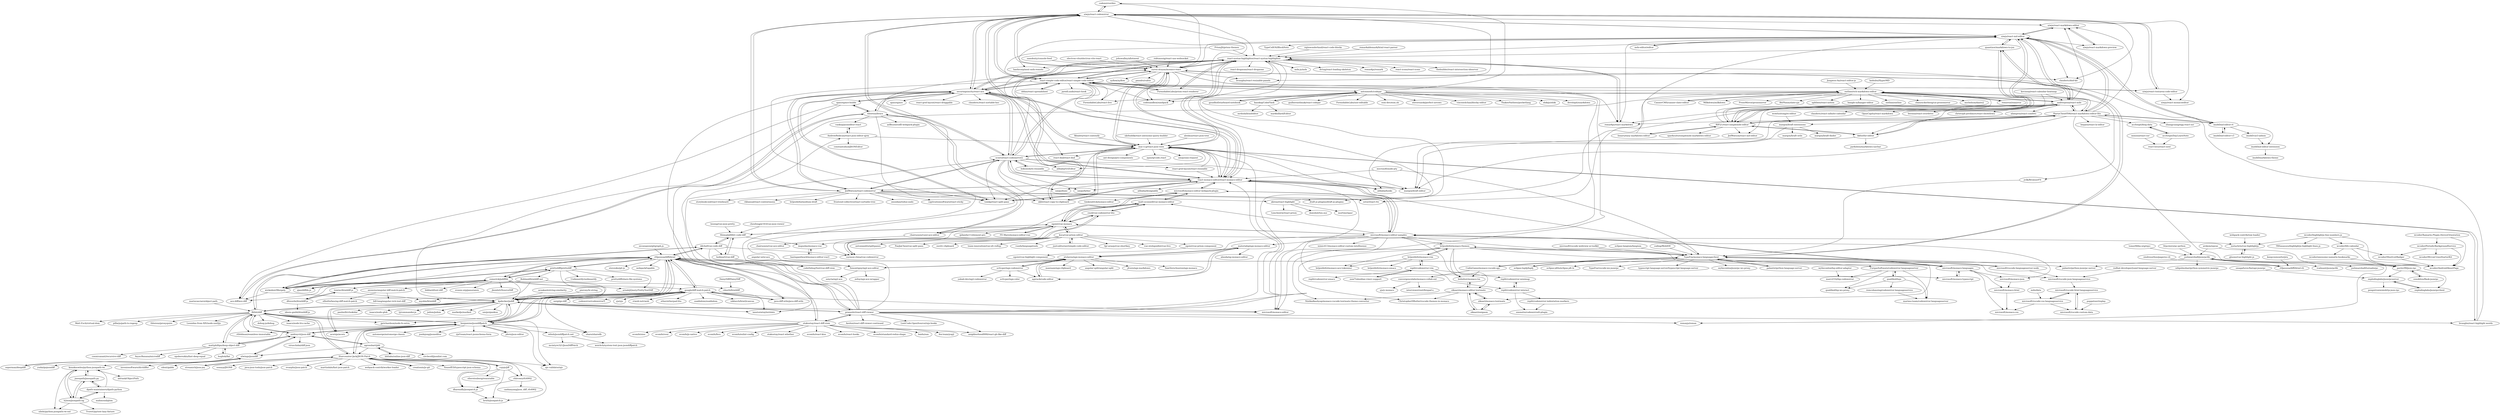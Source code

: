 digraph G {
"codemirror/dev" -> "uiwjs/react-codemirror" ["e"=1]
"codemirror/dev" -> "suren-atoyan/monaco-react" ["e"=1]
"react-simple-code-editor/react-simple-code-editor" -> "uiwjs/react-textarea-code-editor"
"react-simple-code-editor/react-simple-code-editor" -> "securingsincity/react-ace"
"react-simple-code-editor/react-simple-code-editor" -> "FormidableLabs/prism-react-renderer" ["e"=1]
"react-simple-code-editor/react-simple-code-editor" -> "FormidableLabs/react-live" ["e"=1]
"react-simple-code-editor/react-simple-code-editor" -> "suren-atoyan/monaco-react"
"react-simple-code-editor/react-simple-code-editor" -> "react-syntax-highlighter/react-syntax-highlighter"
"react-simple-code-editor/react-simple-code-editor" -> "uiwjs/react-codemirror"
"react-simple-code-editor/react-simple-code-editor" -> "scniro/react-codemirror2"
"react-simple-code-editor/react-simple-code-editor" -> "react-monaco-editor/react-monaco-editor"
"react-simple-code-editor/react-simple-code-editor" -> "antonmedv/codejar"
"react-simple-code-editor/react-simple-code-editor" -> "codesandbox/sandpack" ["e"=1]
"react-simple-code-editor/react-simple-code-editor" -> "tomkp/react-split-pane" ["e"=1]
"react-simple-code-editor/react-simple-code-editor" -> "iddan/react-spreadsheet" ["e"=1]
"react-simple-code-editor/react-simple-code-editor" -> "outline/rich-markdown-editor"
"react-simple-code-editor/react-simple-code-editor" -> "jaredLunde/react-hook" ["e"=1]
"google/diff-match-patch" -> "kpdecker/jsdiff"
"google/diff-match-patch" -> "java-diff-utils/java-diff-utils" ["e"=1]
"google/diff-match-patch" -> "rtfpessoa/diff2html"
"google/diff-match-patch" -> "benjamine/jsondiffpatch"
"google/diff-match-patch" -> "share/sharedb" ["e"=1]
"google/diff-match-patch" -> "sergi/go-diff" ["e"=1]
"google/diff-match-patch" -> "microsoft/monaco-editor" ["e"=1]
"google/diff-match-patch" -> "codemirror/codemirror5" ["e"=1]
"google/diff-match-patch" -> "yjs/yjs" ["e"=1]
"google/diff-match-patch" -> "acornjs/acorn" ["e"=1]
"google/diff-match-patch" -> "ianstormtaylor/slate" ["e"=1]
"google/diff-match-patch" -> "rrweb-io/rrweb" ["e"=1]
"google/diff-match-patch" -> "ether/etherpad-lite" ["e"=1]
"google/diff-match-patch" -> "snabbdom/snabbdom" ["e"=1]
"google/diff-match-patch" -> "niklasvh/html2canvas" ["e"=1]
"brijeshb42/monaco-vim" -> "brijeshb42/monaco-emacs"
"brijeshb42/monaco-vim" -> "brijeshb42/monaco-ace-tokenizer"
"brijeshb42/monaco-vim" -> "brijeshb42/monaco-themes"
"brijeshb42/monaco-vim" -> "replit/codemirror-vim"
"Jungwoo-An/react-editor-js" -> "outline/rich-markdown-editor" ["e"=1]
"suren-atoyan/monaco-react" -> "react-monaco-editor/react-monaco-editor"
"suren-atoyan/monaco-react" -> "uiwjs/react-codemirror"
"suren-atoyan/monaco-react" -> "securingsincity/react-ace"
"suren-atoyan/monaco-react" -> "microsoft/monaco-editor" ["e"=1]
"suren-atoyan/monaco-react" -> "codesandbox/sandpack" ["e"=1]
"suren-atoyan/monaco-react" -> "bvaughn/react-resizable-panels" ["e"=1]
"suren-atoyan/monaco-react" -> "clauderic/dnd-kit" ["e"=1]
"suren-atoyan/monaco-react" -> "remarkjs/react-markdown" ["e"=1]
"suren-atoyan/monaco-react" -> "FormidableLabs/react-live" ["e"=1]
"suren-atoyan/monaco-react" -> "mac-s-g/react-json-view"
"suren-atoyan/monaco-react" -> "TypeFox/monaco-languageclient"
"suren-atoyan/monaco-react" -> "xyflow/xyflow" ["e"=1]
"suren-atoyan/monaco-react" -> "react-syntax-highlighter/react-syntax-highlighter"
"suren-atoyan/monaco-react" -> "react-simple-code-editor/react-simple-code-editor"
"suren-atoyan/monaco-react" -> "pmndrs/valtio" ["e"=1]
"robtaussig/react-use-websocket" -> "suren-atoyan/monaco-react" ["e"=1]
"prettydiff/prettydiff" -> "cemerick/jsdifflib"
"prettydiff/prettydiff" -> "wickedest/Mergely"
"prettydiff/prettydiff" -> "rtfpessoa/diff2html"
"prettydiff/prettydiff" -> "kpdecker/jsdiff"
"prettydiff/prettydiff" -> "Unibeautify/unibeautify" ["e"=1]
"prettydiff/prettydiff" -> "prettydiff/share-file-systems"
"prettydiff/prettydiff" -> "arnab/jQuery.PrettyTextDiff"
"prettydiff/prettydiff" -> "Rohland/htmldiff.net"
"kpdecker/jsdiff" -> "rtfpessoa/diff2html"
"kpdecker/jsdiff" -> "google/diff-match-patch"
"kpdecker/jsdiff" -> "benjamine/jsondiffpatch"
"kpdecker/jsdiff" -> "praneshr/react-diff-viewer"
"kpdecker/jsdiff" -> "paulmillr/chokidar" ["e"=1]
"kpdecker/jsdiff" -> "ianstormtaylor/slate" ["e"=1]
"kpdecker/jsdiff" -> "jprichardson/node-fs-extra" ["e"=1]
"kpdecker/jsdiff" -> "acornjs/acorn" ["e"=1]
"kpdecker/jsdiff" -> "isaacs/node-glob" ["e"=1]
"kpdecker/jsdiff" -> "tj/commander.js" ["e"=1]
"kpdecker/jsdiff" -> "jsdom/jsdom" ["e"=1]
"kpdecker/jsdiff" -> "markedjs/marked" ["e"=1]
"kpdecker/jsdiff" -> "microsoft/monaco-editor" ["e"=1]
"kpdecker/jsdiff" -> "flitbit/diff"
"kpdecker/jsdiff" -> "umijs/qiankun" ["e"=1]
"microsoft/monaco-editor-webpack-plugin" -> "microsoft/monaco-editor-samples"
"microsoft/monaco-editor-webpack-plugin" -> "egoist/vue-monaco"
"microsoft/monaco-editor-webpack-plugin" -> "timkendrick/monaco-editor"
"microsoft/monaco-editor-webpack-plugin" -> "react-monaco-editor/react-monaco-editor"
"microsoft/monaco-editor-webpack-plugin" -> "matt-oconnell/vue-monaco-editor"
"remirror/remirror" -> "outline/rich-markdown-editor" ["e"=1]
"outline/rich-markdown-editor" -> "remirror/remirror" ["e"=1]
"outline/rich-markdown-editor" -> "CannerCMS/canner-slate-editor" ["e"=1]
"outline/rich-markdown-editor" -> "andrerpena/react-mde"
"outline/rich-markdown-editor" -> "HarryChen0506/react-markdown-editor-lite"
"outline/rich-markdown-editor" -> "Milkdown/milkdown" ["e"=1]
"outline/rich-markdown-editor" -> "ianstormtaylor/slate" ["e"=1]
"outline/rich-markdown-editor" -> "ProseMirror/prosemirror" ["e"=1]
"outline/rich-markdown-editor" -> "BitPhinix/slate-yjs" ["e"=1]
"outline/rich-markdown-editor" -> "splitbee/react-notion" ["e"=1]
"outline/rich-markdown-editor" -> "bangle-io/banger-editor" ["e"=1]
"outline/rich-markdown-editor" -> "outline/outline" ["e"=1]
"outline/rich-markdown-editor" -> "chanzuckerberg/czi-prosemirror" ["e"=1]
"outline/rich-markdown-editor" -> "michelson/dante2" ["e"=1]
"outline/rich-markdown-editor" -> "FormidableLabs/react-live" ["e"=1]
"outline/rich-markdown-editor" -> "draft-js-plugins/draft-js-plugins" ["e"=1]
"cemerick/jsdifflib" -> "prettydiff/prettydiff"
"cemerick/jsdifflib" -> "wickedest/Mergely"
"cemerick/jsdifflib" -> "rtfpessoa/diff2html"
"cemerick/jsdifflib" -> "kpdecker/jsdiff"
"cemerick/jsdifflib" -> "ace-diff/ace-diff"
"cemerick/jsdifflib" -> "arnab/jQuery.PrettyTextDiff"
"cemerick/jsdifflib" -> "tnwinc/htmldiff.js"
"cemerick/jsdifflib" -> "jhewlett/SourceDiff"
"cemerick/jsdifflib" -> "google/diff-match-patch"
"cemerick/jsdifflib" -> "amweiss/angular-diff-match-patch"
"cemerick/jsdifflib" -> "liddiard/text-diff"
"cemerick/jsdifflib" -> "qiao/difflib.js"
"cemerick/jsdifflib" -> "eveem-org/panoramix" ["e"=1]
"cemerick/jsdifflib" -> "benjamine/jsondiffpatch"
"uiwjs/react-codemirror" -> "scniro/react-codemirror2"
"uiwjs/react-codemirror" -> "suren-atoyan/monaco-react"
"uiwjs/react-codemirror" -> "codemirror/dev" ["e"=1]
"uiwjs/react-codemirror" -> "react-monaco-editor/react-monaco-editor"
"uiwjs/react-codemirror" -> "securingsincity/react-ace"
"uiwjs/react-codemirror" -> "uiwjs/react-monacoeditor"
"uiwjs/react-codemirror" -> "react-syntax-highlighter/react-syntax-highlighter"
"uiwjs/react-codemirror" -> "uiwjs/react-textarea-code-editor"
"uiwjs/react-codemirror" -> "react-simple-code-editor/react-simple-code-editor"
"uiwjs/react-codemirror" -> "bvaughn/react-resizable-panels" ["e"=1]
"uiwjs/react-codemirror" -> "JedWatson/react-codemirror"
"uiwjs/react-codemirror" -> "codesandbox/sandpack" ["e"=1]
"uiwjs/react-codemirror" -> "uiwjs/react-md-editor"
"uiwjs/react-codemirror" -> "clauderic/dnd-kit" ["e"=1]
"uiwjs/react-codemirror" -> "uiwjs/react-markdown-editor"
"otakustay/react-diff-view" -> "praneshr/react-diff-viewer"
"otakustay/react-diff-view" -> "ecomfe/react-kiss" ["e"=1]
"otakustay/react-diff-view" -> "ecomfe/react-hooks" ["e"=1]
"otakustay/react-diff-view" -> "neighborhood999/react-gh-like-diff"
"otakustay/react-diff-view" -> "ecomfe/standard-redux-shape" ["e"=1]
"otakustay/react-diff-view" -> "rtfpessoa/diff2html"
"otakustay/react-diff-view" -> "baidu/san" ["e"=1]
"otakustay/react-diff-view" -> "kpdecker/jsdiff"
"otakustay/react-diff-view" -> "fex-team/yog2" ["e"=1]
"otakustay/react-diff-view" -> "ecomfe/uioc"
"otakustay/react-diff-view" -> "ecomfe/veui" ["e"=1]
"otakustay/react-diff-view" -> "ecomfe/js-native" ["e"=1]
"otakustay/react-diff-view" -> "ecomfe/fecs" ["e"=1]
"otakustay/react-diff-view" -> "ecomfe/eslint-config" ["e"=1]
"otakustay/react-diff-view" -> "otakustay/react-whether"
"Ionaru/easy-markdown-editor" -> "RIP21/react-simplemde-editor" ["e"=1]
"Ionaru/easy-markdown-editor" -> "uiwjs/react-md-editor" ["e"=1]
"minooo/react-ssr" -> "react-love/react-next" ["e"=1]
"jdorn/json-editor" -> "benjamine/jsondiffpatch" ["e"=1]
"tomerfiliba-org/rpyc" -> "joshmarshall/jsonrpclib" ["e"=1]
"HarryChen0506/react-markdown-editor-lite" -> "kkfor/for-editor"
"HarryChen0506/react-markdown-editor-lite" -> "uiwjs/react-md-editor"
"HarryChen0506/react-markdown-editor-lite" -> "imzbf/md-editor-rt"
"HarryChen0506/react-markdown-editor-lite" -> "andrerpena/react-mde"
"HarryChen0506/react-markdown-editor-lite" -> "outline/rich-markdown-editor"
"HarryChen0506/react-markdown-editor-lite" -> "RIP21/react-simplemde-editor"
"HarryChen0506/react-markdown-editor-lite" -> "remarkjs/react-markdown" ["e"=1]
"HarryChen0506/react-markdown-editor-lite" -> "uiwjs/react-markdown-editor"
"HarryChen0506/react-markdown-editor-lite" -> "margox/braft-editor" ["e"=1]
"HarryChen0506/react-markdown-editor-lite" -> "accforgit/blog-data"
"HarryChen0506/react-markdown-editor-lite" -> "zhangyuang/egg-react-ssr" ["e"=1]
"HarryChen0506/react-markdown-editor-lite" -> "margox/braft-extensions"
"HarryChen0506/react-markdown-editor-lite" -> "remaxjs/remax" ["e"=1]
"HarryChen0506/react-markdown-editor-lite" -> "alibaba/hooks" ["e"=1]
"HarryChen0506/react-markdown-editor-lite" -> "leejaen/react-lz-editor" ["e"=1]
"ddchef/vue-code-diff" -> "Shimada666/v-code-diff"
"ddchef/vue-code-diff" -> "rtfpessoa/diff2html"
"ddchef/vue-code-diff" -> "wickedest/Mergely"
"ddchef/vue-code-diff" -> "surmon-china/vue-codemirror" ["e"=1]
"ddchef/vue-code-diff" -> "hoiheart/vue-diff"
"ddchef/vue-code-diff" -> "codeDebugTest/vue-diff-view"
"nicoespeon/gitgraph.js" -> "rtfpessoa/diff2html" ["e"=1]
"leezng/vue-json-pretty" -> "Shimada666/v-code-diff" ["e"=1]
"iddan/react-spreadsheet" -> "react-simple-code-editor/react-simple-code-editor" ["e"=1]
"FormidableLabs/prism-react-renderer" -> "react-simple-code-editor/react-simple-code-editor" ["e"=1]
"FormidableLabs/prism-react-renderer" -> "react-syntax-highlighter/react-syntax-highlighter" ["e"=1]
"scttcper/ngx-codemirror" -> "yabab-dev/ng2-codemirror"
"scttcper/ngx-codemirror" -> "atularen/ngx-monaco-editor"
"scttcper/ngx-codemirror" -> "ngstack/code-editor"
"scttcper/ngx-codemirror" -> "scttcper/ngx-color" ["e"=1]
"mariocasciaro/object-path" -> "flitbit/diff" ["e"=1]
"praneshr/react-diff-viewer" -> "otakustay/react-diff-view"
"praneshr/react-diff-viewer" -> "kpdecker/jsdiff"
"praneshr/react-diff-viewer" -> "Aeolun/react-diff-viewer-continued"
"praneshr/react-diff-viewer" -> "rtfpessoa/diff2html"
"praneshr/react-diff-viewer" -> "mac-s-g/react-json-view"
"praneshr/react-diff-viewer" -> "bvaughn/react-highlight-words" ["e"=1]
"praneshr/react-diff-viewer" -> "react-monaco-editor/react-monaco-editor"
"praneshr/react-diff-viewer" -> "suren-atoyan/monaco-react"
"praneshr/react-diff-viewer" -> "securingsincity/react-ace"
"praneshr/react-diff-viewer" -> "neighborhood999/react-gh-like-diff"
"praneshr/react-diff-viewer" -> "scniro/react-codemirror2"
"praneshr/react-diff-viewer" -> "LeetCode-OpenSource/rxjs-hooks" ["e"=1]
"praneshr/react-diff-viewer" -> "remaxjs/remax" ["e"=1]
"praneshr/react-diff-viewer" -> "react-syntax-highlighter/react-syntax-highlighter"
"praneshr/react-diff-viewer" -> "AndrewRedican/react-json-editor-ajrm"
"wowlusitong/re-editor" -> "margox/braft-extensions" ["e"=1]
"koca/vue-prism-editor" -> "justcaliturner/simple-code-editor"
"koca/vue-prism-editor" -> "egoist/vue-monaco"
"koca/vue-prism-editor" -> "surmon-china/vue-codemirror" ["e"=1]
"koca/vue-prism-editor" -> "fgr-araujo/vue-shortkey" ["e"=1]
"koca/vue-prism-editor" -> "metachris/vue-highlightjs"
"koca/vue-prism-editor" -> "vue-styleguidist/vue-live" ["e"=1]
"koca/vue-prism-editor" -> "antoniandre/splitpanes" ["e"=1]
"koca/vue-prism-editor" -> "egoist/vue-prism-component"
"koca/vue-prism-editor" -> "PanJiaChen/vue-split-pane" ["e"=1]
"koca/vue-prism-editor" -> "euvl/v-clipboard" ["e"=1]
"koca/vue-prism-editor" -> "team-innovation/vue-sfc-rollup" ["e"=1]
"koca/vue-prism-editor" -> "vuedx/languagetools" ["e"=1]
"dfoverdx/htmldiff-js" -> "idesis-gmbh/htmldiff.js"
"dfoverdx/htmldiff-js" -> "tnwinc/htmldiff.js"
"pavlov99/json-rpc" -> "joshmarshall/jsonrpclib"
"pavlov99/json-rpc" -> "cenobites/flask-jsonrpc"
"pavlov99/json-rpc" -> "explodinglabs/jsonrpcclient"
"pavlov99/json-rpc" -> "explodinglabs/jsonrpcserver"
"cujojs/jiff" -> "Starcounter-Jack/JSON-Patch"
"cujojs/jiff" -> "dharmafly/jsonpatch.js"
"cujojs/jiff" -> "elierotenberg/remutable" ["e"=1]
"cujojs/jiff" -> "bruth/jsonpatch-js"
"cujojs/jiff" -> "chbrown/rfc6902"
"uiwjs/react-markdown-editor" -> "uiwjs/react-markdown-preview"
"uiwjs/react-markdown-editor" -> "uiwjs/react-md-editor"
"kkfor/for-editor" -> "HarryChen0506/react-markdown-editor-lite"
"kkfor/for-editor" -> "margox/braft-editor" ["e"=1]
"kkfor/for-editor" -> "RIP21/react-simplemde-editor"
"kkfor/for-editor" -> "parksben/markdown-navbar"
"FE-Mars/monaco-editor-vue" -> "egoist/vue-monaco"
"chbrown/rfc6902" -> "dharmafly/jsonpatch.js"
"chbrown/rfc6902" -> "caohanyang/json_diff_rfc6902"
"brijeshb42/monaco-themes" -> "brijeshb42/monaco-vim"
"brijeshb42/monaco-themes" -> "brijeshb42/monaco-ace-tokenizer"
"brijeshb42/monaco-themes" -> "Nishkalkashyap/monaco-vscode-textmate-theme-converter"
"brijeshb42/monaco-themes" -> "zikaari/monaco-textmate"
"brijeshb42/monaco-themes" -> "microsoft/monaco-languages"
"brijeshb42/monaco-themes" -> "ChristopherHButler/vscode-themes-in-monaco"
"brijeshb42/monaco-themes" -> "TypeFox/monaco-languageclient"
"brijeshb42/monaco-themes" -> "bolinfest/monaco-tm"
"brijeshb42/monaco-themes" -> "zikaari/monaco-editor-textmate"
"accforgit/blog-data" -> "accforgit/DayLearnNote"
"margox/braft-extensions" -> "margox/braft-utils"
"margox/braft-extensions" -> "margox/braft-editor" ["e"=1]
"margox/braft-extensions" -> "margox/braft-finder"
"materiahq/ngx-monaco-editor" -> "atularen/ngx-monaco-editor"
"materiahq/ngx-monaco-editor" -> "alauda/ng-monaco-editor"
"materiahq/ngx-monaco-editor" -> "ngstack/code-editor"
"rajinwonderland/react-code-blocks" -> "react-syntax-highlighter/react-syntax-highlighter"
"CannerCMS/canner-slate-editor" -> "outline/rich-markdown-editor" ["e"=1]
"chenfengjw163/vue-json-viewer" -> "Shimada666/v-code-diff" ["e"=1]
"AndrewRedican/react-json-editor-ajrm" -> "vankop/jsoneditor-react"
"AndrewRedican/react-json-editor-ajrm" -> "constantoduol/JSONEditor"
"AndrewRedican/react-json-editor-ajrm" -> "mac-s-g/react-json-view"
"ngstack/code-editor" -> "atularen/ngx-monaco-editor"
"ngstack/code-editor" -> "materiahq/ngx-monaco-editor"
"convergencelabs/monaco-collab-ext" -> "interviewstreet/firepad-x"
"convergencelabs/monaco-collab-ext" -> "yjs/y-monaco" ["e"=1]
"samdenty/console-feed" -> "suren-atoyan/monaco-react" ["e"=1]
"zikaari/monaco-textmate" -> "zikaari/monaco-editor-textmate"
"zikaari/monaco-textmate" -> "zikaari/onigasm"
"vankop/jsoneditor-react" -> "AndrewRedican/react-json-editor-ajrm"
"wylieconlon/lsp-editor-adapter" -> "marc2332/lsp-codemirror"
"zikaari/onigasm" -> "zikaari/monaco-textmate"
"zikaari/onigasm" -> "zikaari/monaco-editor-textmate"
"zikaari/monaco-editor-textmate" -> "zikaari/monaco-textmate"
"zikaari/monaco-editor-textmate" -> "zikaari/onigasm"
"zikaari/monaco-editor-textmate" -> "bolinfest/monaco-tm"
"zikaari/monaco-editor-textmate" -> "Nishkalkashyap/monaco-vscode-textmate-theme-converter"
"zikaari/monaco-editor-textmate" -> "ChristopherHButler/vscode-themes-in-monaco"
"wcoder/awesome-xamarin-bookmarks" -> "wcoder/AndroidAboutPage"
"aceakash/string-similarity" -> "kpdecker/jsdiff" ["e"=1]
"microsoft/vscode-webview-ui-toolkit" -> "TypeFox/monaco-languageclient" ["e"=1]
"react-grid-layout/react-resizable" -> "react-monaco-editor/react-monaco-editor" ["e"=1]
"react-grid-layout/react-resizable" -> "mac-s-g/react-json-view" ["e"=1]
"benjamine/jsondiffpatch" -> "flitbit/diff"
"benjamine/jsondiffpatch" -> "Starcounter-Jack/JSON-Patch"
"benjamine/jsondiffpatch" -> "kpdecker/jsdiff"
"benjamine/jsondiffpatch" -> "andreyvit/json-diff"
"benjamine/jsondiffpatch" -> "wbish/jsondiffpatch.net"
"benjamine/jsondiffpatch" -> "google/diff-match-patch"
"benjamine/jsondiffpatch" -> "acornjs/acorn" ["e"=1]
"benjamine/jsondiffpatch" -> "rtfpessoa/diff2html"
"benjamine/jsondiffpatch" -> "ajv-validator/ajv" ["e"=1]
"benjamine/jsondiffpatch" -> "share/sharedb" ["e"=1]
"benjamine/jsondiffpatch" -> "automerge/automerge-classic" ["e"=1]
"benjamine/jsondiffpatch" -> "rtfeldman/seamless-immutable" ["e"=1]
"benjamine/jsondiffpatch" -> "josdejong/jsoneditor" ["e"=1]
"benjamine/jsondiffpatch" -> "jdorn/json-editor" ["e"=1]
"benjamine/jsondiffpatch" -> "rjsf-team/react-jsonschema-form" ["e"=1]
"seperman/deepdiff" -> "xlwings/jsondiff" ["e"=1]
"securingsincity/react-ace" -> "react-monaco-editor/react-monaco-editor"
"securingsincity/react-ace" -> "JedWatson/react-codemirror"
"securingsincity/react-ace" -> "thlorenz/brace"
"securingsincity/react-ace" -> "suren-atoyan/monaco-react"
"securingsincity/react-ace" -> "react-simple-code-editor/react-simple-code-editor"
"securingsincity/react-ace" -> "scniro/react-codemirror2"
"securingsincity/react-ace" -> "mac-s-g/react-json-view"
"securingsincity/react-ace" -> "react-dnd/react-dnd" ["e"=1]
"securingsincity/react-ace" -> "react-syntax-highlighter/react-syntax-highlighter"
"securingsincity/react-ace" -> "ajaxorg/ace-builds" ["e"=1]
"securingsincity/react-ace" -> "tomkp/react-split-pane" ["e"=1]
"securingsincity/react-ace" -> "ajaxorg/ace" ["e"=1]
"securingsincity/react-ace" -> "uiwjs/react-codemirror"
"securingsincity/react-ace" -> "react-grid-layout/react-draggable" ["e"=1]
"securingsincity/react-ace" -> "clauderic/react-sortable-hoc" ["e"=1]
"uiwjs/react-md-editor" -> "uiwjs/react-markdown-editor"
"uiwjs/react-md-editor" -> "mdx-editor/editor" ["e"=1]
"uiwjs/react-md-editor" -> "HarryChen0506/react-markdown-editor-lite"
"uiwjs/react-md-editor" -> "remarkjs/react-markdown" ["e"=1]
"uiwjs/react-md-editor" -> "uiwjs/react-markdown-preview"
"uiwjs/react-md-editor" -> "andrerpena/react-mde"
"uiwjs/react-md-editor" -> "imzbf/md-editor-rt"
"uiwjs/react-md-editor" -> "suren-atoyan/monaco-react"
"uiwjs/react-md-editor" -> "RIP21/react-simplemde-editor"
"uiwjs/react-md-editor" -> "uiwjs/react-codemirror"
"uiwjs/react-md-editor" -> "hashicorp/next-mdx-remote" ["e"=1]
"uiwjs/react-md-editor" -> "react-syntax-highlighter/react-syntax-highlighter"
"uiwjs/react-md-editor" -> "TypeCellOS/BlockNote" ["e"=1]
"uiwjs/react-md-editor" -> "clauderic/dnd-kit" ["e"=1]
"uiwjs/react-md-editor" -> "quantizor/markdown-to-jsx" ["e"=1]
"rtfpessoa/diff2html" -> "kpdecker/jsdiff"
"rtfpessoa/diff2html" -> "rtfpessoa/diff2html-cli"
"rtfpessoa/diff2html" -> "praneshr/react-diff-viewer"
"rtfpessoa/diff2html" -> "ddchef/vue-code-diff"
"rtfpessoa/diff2html" -> "cemerick/jsdifflib"
"rtfpessoa/diff2html" -> "google/diff-match-patch"
"rtfpessoa/diff2html" -> "prettydiff/prettydiff"
"rtfpessoa/diff2html" -> "otakustay/react-diff-view"
"rtfpessoa/diff2html" -> "wickedest/Mergely"
"rtfpessoa/diff2html" -> "benjamine/jsondiffpatch"
"rtfpessoa/diff2html" -> "java-diff-utils/java-diff-utils" ["e"=1]
"rtfpessoa/diff2html" -> "flitbit/diff"
"rtfpessoa/diff2html" -> "qiao/difflib.js"
"rtfpessoa/diff2html" -> "steveukx/git-js" ["e"=1]
"rtfpessoa/diff2html" -> "webpack/tapable" ["e"=1]
"Rohland/htmldiff.net" -> "myobie/htmldiff"
"Rohland/htmldiff.net" -> "dfoverdx/htmldiff-js"
"Rohland/htmldiff.net" -> "cdauth/htmldiff"
"Rohland/htmldiff.net" -> "tnwinc/htmldiff.js"
"streamich/json-joy" -> "Starcounter-Jack/JSON-Patch" ["e"=1]
"gzuidhof/starboard-notebook" -> "antonmedv/codejar" ["e"=1]
"qualified/lsps" -> "FurqanSoftware/codemirror-languageserver"
"qualified/lsps" -> "qualified/lsp-ws-proxy"
"qualified/lsps" -> "marimo-team/codemirror-languageserver"
"qualified/lsps" -> "remcohaszing/codemirror-languageservice"
"uiwjs/react-markdown-preview" -> "uiwjs/react-markdown-editor"
"akiran/react-highlight" -> "react-syntax-highlighter/react-syntax-highlighter"
"akiran/react-highlight" -> "tomchentw/react-prism"
"akiran/react-highlight" -> "dawsbot/txn.xyz" ["e"=1]
"akiran/react-highlight" -> "mortimr/qasr" ["e"=1]
"smagafurov/fastapi-jsonrpc" -> "explodinglabs/jsonrpcserver" ["e"=1]
"antonmedv/codejar" -> "kazzkiq/CodeFlask"
"antonmedv/codejar" -> "guilhermelimak/react-codejar"
"antonmedv/codejar" -> "react-simple-code-editor/react-simple-code-editor"
"antonmedv/codejar" -> "codemirror/dev" ["e"=1]
"antonmedv/codejar" -> "gzuidhof/starboard-notebook" ["e"=1]
"antonmedv/codejar" -> "FormidableLabs/use-editable"
"antonmedv/codejar" -> "microsoft/monaco-editor-samples"
"antonmedv/codejar" -> "esm-dev/esm.sh" ["e"=1]
"antonmedv/codejar" -> "steveruizok/perfect-arrows" ["e"=1]
"antonmedv/codejar" -> "vincentdchan/blocky-editor" ["e"=1]
"antonmedv/codejar" -> "codesandbox/sandpack" ["e"=1]
"antonmedv/codejar" -> "ThakeeNathees/pocketlang" ["e"=1]
"antonmedv/codejar" -> "shikijs/shiki" ["e"=1]
"antonmedv/codejar" -> "jvilk/BrowserFS" ["e"=1]
"antonmedv/codejar" -> "developit/snarkdown" ["e"=1]
"microsoft/vscode-custom-data" -> "microsoft/vscode-html-languageservice"
"bolinfest/monaco-tm" -> "zikaari/monaco-editor-textmate"
"dharmafly/jsonpatch.js" -> "bruth/jsonpatch-js"
"amweiss/angular-diff-match-patch" -> "elliotforbes/ng-diff-match-patch"
"amweiss/angular-diff-match-patch" -> "bill-long/angular-rich-text-diff"
"justcaliturner/simple-code-editor" -> "koca/vue-prism-editor"
"esm7/obsidian-vimrc-support" -> "replit/codemirror-vim" ["e"=1]
"PrismJS/prism-themes" -> "react-syntax-highlighter/react-syntax-highlighter" ["e"=1]
"PrismJS/prism-themes" -> "react-simple-code-editor/react-simple-code-editor" ["e"=1]
"remarkjs/react-markdown" -> "react-syntax-highlighter/react-syntax-highlighter" ["e"=1]
"tomkp/react-split-pane" -> "react-monaco-editor/react-monaco-editor" ["e"=1]
"tomkp/react-split-pane" -> "securingsincity/react-ace" ["e"=1]
"imzbf/md-editor-rt" -> "imzbf/md-editor-extension"
"imzbf/md-editor-rt" -> "imzbf/md-editor-v3" ["e"=1]
"imzbf/md-editor-rt" -> "HarryChen0506/react-markdown-editor-lite"
"imzbf/md-editor-rt" -> "imzbf/vue3-admin"
"imzbf/md-editor-rt" -> "uiwjs/react-md-editor"
"imzbf/md-editor-v3" -> "imzbf/md-editor-rt" ["e"=1]
"Shimada666/v-code-diff" -> "hoiheart/vue-diff"
"Shimada666/v-code-diff" -> "ddchef/vue-code-diff"
"Shimada666/v-code-diff" -> "imguolao/monaco-vue"
"Shimada666/v-code-diff" -> "egoist/vue-monaco"
"imzbf/vue3-admin" -> "imzbf/md-editor-extension"
"webpack-contrib/raw-loader" -> "metachris/vue-highlightjs" ["e"=1]
"bazingaedward/monaco-editor-vue3" -> "imguolao/monaco-vue"
"0rpc/zerorpc-python" -> "joshmarshall/jsonrpclib" ["e"=1]
"eclipse-langium/langium" -> "TypeFox/monaco-languageclient" ["e"=1]
"sindresorhus/pageres-cli" -> "rtfpessoa/diff2html-cli" ["e"=1]
"rtfpessoa/diff2html-cli" -> "rtfpessoa/diff2html"
"nkbt/react-copy-to-clipboard" -> "mac-s-g/react-json-view" ["e"=1]
"nkbt/react-copy-to-clipboard" -> "react-syntax-highlighter/react-syntax-highlighter" ["e"=1]
"wcoder/highlightjs-line-numbers.js" -> "TRSasasusu/highlightjs-highlight-lines.js"
"wcoder/highlightjs-line-numbers.js" -> "wcoder/life-calendar"
"wcoder/highlightjs-line-numbers.js" -> "metachris/vue-highlightjs"
"wcoder/highlightjs-line-numbers.js" -> "wcoder/AndroidAboutPage"
"wickedest/Mergely" -> "cemerick/jsdifflib"
"wickedest/Mergely" -> "ddchef/vue-code-diff"
"wickedest/Mergely" -> "prettydiff/prettydiff"
"wickedest/Mergely" -> "rtfpessoa/diff2html"
"wickedest/Mergely" -> "ace-diff/ace-diff"
"wickedest/Mergely" -> "kpdecker/jsdiff"
"hoiheart/vue-diff" -> "Shimada666/v-code-diff"
"hoiheart/vue-diff" -> "codeDebugTest/vue-diff-view"
"JedWatson/react-codemirror" -> "scniro/react-codemirror2"
"JedWatson/react-codemirror" -> "securingsincity/react-ace"
"JedWatson/react-codemirror" -> "react-monaco-editor/react-monaco-editor"
"JedWatson/react-codemirror" -> "uiwjs/react-codemirror"
"JedWatson/react-codemirror" -> "sstur/react-rte" ["e"=1]
"JedWatson/react-codemirror" -> "omnidan/redux-undo" ["e"=1]
"JedWatson/react-codemirror" -> "captivationsoftware/react-sticky" ["e"=1]
"JedWatson/react-codemirror" -> "storybook-eol/react-treebeard" ["e"=1]
"JedWatson/react-codemirror" -> "draft-js-plugins/draft-js-plugins" ["e"=1]
"JedWatson/react-codemirror" -> "tomkp/react-split-pane" ["e"=1]
"JedWatson/react-codemirror" -> "akiran/react-highlight"
"JedWatson/react-codemirror" -> "vkbansal/react-contextmenu" ["e"=1]
"JedWatson/react-codemirror" -> "brijeshb42/medium-draft" ["e"=1]
"JedWatson/react-codemirror" -> "frontend-collective/react-sortable-tree" ["e"=1]
"JedWatson/react-codemirror" -> "nkbt/react-copy-to-clipboard" ["e"=1]
"ace-diff/ace-diff" -> "thlorenz/brace"
"uiwjs/react-textarea-code-editor" -> "react-simple-code-editor/react-simple-code-editor"
"uiwjs/react-textarea-code-editor" -> "uiwjs/react-monacoeditor"
"uiwjs/react-textarea-code-editor" -> "uiwjs/react-codemirror"
"FurqanSoftware/codemirror-languageserver" -> "qualified/lsps"
"FurqanSoftware/codemirror-languageserver" -> "marimo-team/codemirror-languageserver"
"FurqanSoftware/codemirror-languageserver" -> "marc2332/lsp-codemirror"
"FurqanSoftware/codemirror-languageserver" -> "qualified/lsp-ws-proxy"
"zgrossbart/jdd" -> "andreyvit/json-diff"
"zgrossbart/jdd" -> "blitlabs/online-json-diff"
"zgrossbart/jdd" -> "benjamine/jsondiffpatch"
"zgrossbart/jdd" -> "circlecell/jsonlint.com" ["e"=1]
"zgrossbart/jdd" -> "xlwings/jsondiff"
"zgrossbart/jdd" -> "Starcounter-Jack/JSON-Patch"
"puppeteer/replay" -> "microsoft/vscode-custom-data" ["e"=1]
"replit/codemirror-vim" -> "replit/codemirror-minimap"
"replit/codemirror-vim" -> "replit/codemirror-interact"
"replit/codemirror-vim" -> "esm7/obsidian-vimrc-support" ["e"=1]
"replit/codemirror-vim" -> "brijeshb42/monaco-vim"
"replit/codemirror-vim" -> "replit/codemirror-emacs"
"xlwings/jsondiff" -> "seperman/deepdiff" ["e"=1]
"xlwings/jsondiff" -> "yudai/gojsondiff" ["e"=1]
"xlwings/jsondiff" -> "andreyvit/json-diff"
"xlwings/jsondiff" -> "kennknowles/python-jsonpath-rw"
"xlwings/jsondiff" -> "inveniosoftware/dictdiffer" ["e"=1]
"xlwings/jsondiff" -> "cdent/gabbi"
"RIP21/react-simplemde-editor" -> "Ionaru/easy-markdown-editor" ["e"=1]
"RIP21/react-simplemde-editor" -> "andrerpena/react-mde"
"RIP21/react-simplemde-editor" -> "HarryChen0506/react-markdown-editor-lite"
"RIP21/react-simplemde-editor" -> "uiwjs/react-md-editor"
"RIP21/react-simplemde-editor" -> "sparksuite/simplemde-markdown-editor" ["e"=1]
"RIP21/react-simplemde-editor" -> "kkfor/for-editor"
"RIP21/react-simplemde-editor" -> "JedWatson/react-md-editor" ["e"=1]
"RIP21/react-simplemde-editor" -> "quantizor/markdown-to-jsx" ["e"=1]
"RIP21/react-simplemde-editor" -> "outline/rich-markdown-editor"
"electron-vite/electron-vite-react" -> "suren-atoyan/monaco-react" ["e"=1]
"ajaxorg/ace-builds" -> "securingsincity/react-ace" ["e"=1]
"ajaxorg/ace-builds" -> "thlorenz/brace" ["e"=1]
"ajaxorg/ace-builds" -> "ace-diff/ace-diff" ["e"=1]
"ajaxorg/ace-builds" -> "kpdecker/jsdiff" ["e"=1]
"andreyvit/json-diff" -> "benjamine/jsondiffpatch"
"andreyvit/json-diff" -> "zgrossbart/jdd"
"andreyvit/json-diff" -> "xlwings/jsondiff"
"andreyvit/json-diff" -> "mattphillips/deep-object-diff"
"andreyvit/json-diff" -> "flitbit/diff"
"andreyvit/json-diff" -> "viruschidai/diff-json"
"CodinGame/monaco-vscode-api" -> "TypeFox/monaco-languageclient"
"CodinGame/monaco-vscode-api" -> "convergencelabs/monaco-collab-ext"
"CodinGame/monaco-vscode-api" -> "bolinfest/monaco-tm"
"imguolao/monaco-vue" -> "bazingaedward/monaco-editor-vue3"
"microsoft/vscode-languageserver-node" -> "TypeFox/monaco-languageclient" ["e"=1]
"microsoft/vscode-languageserver-node" -> "microsoft/vscode-json-languageservice" ["e"=1]
"kazzkiq/CodeFlask" -> "antonmedv/codejar"
"kazzkiq/CodeFlask" -> "markhillard/Editor"
"kazzkiq/CodeFlask" -> "mrdoob/htmleditor" ["e"=1]
"bvaughn/react-highlight-words" -> "mac-s-g/react-json-view" ["e"=1]
"bvaughn/react-highlight-words" -> "react-syntax-highlighter/react-syntax-highlighter" ["e"=1]
"bokuweb/re-resizable" -> "react-monaco-editor/react-monaco-editor" ["e"=1]
"bokuweb/re-resizable" -> "scniro/react-codemirror2" ["e"=1]
"quantizor/markdown-to-jsx" -> "react-syntax-highlighter/react-syntax-highlighter" ["e"=1]
"quantizor/markdown-to-jsx" -> "RIP21/react-simplemde-editor" ["e"=1]
"quantizor/markdown-to-jsx" -> "andrerpena/react-mde" ["e"=1]
"quantizor/markdown-to-jsx" -> "uiwjs/react-md-editor" ["e"=1]
"johnwalley/allotment" -> "suren-atoyan/monaco-react" ["e"=1]
"alexkuz/react-json-tree" -> "mac-s-g/react-json-view" ["e"=1]
"blitlabs/online-json-diff" -> "zgrossbart/jdd"
"DaisyDiff/DaisyDiff" -> "cdauth/htmldiff"
"explodinglabs/jsonrpcserver" -> "explodinglabs/jsonrpcclient"
"explodinglabs/jsonrpcserver" -> "pengutronix/aiohttp-json-rpc"
"replit/codemirror-interact" -> "replit/codemirror-minimap"
"replit/codemirror-interact" -> "replit/codemirror-indentation-markers"
"replit/codemirror-interact" -> "emmetio/codemirror6-plugin"
"explodinglabs/jsonrpcclient" -> "explodinglabs/jsonrpcserver"
"wcoder/life-calendar" -> "wcoder/awesome-xamarin-bookmarks"
"wcoder/life-calendar" -> "wcoder/AndroidAboutPage"
"wcoder/life-calendar" -> "wcoder/ShortcutBadger"
"wcoder/PeriodicBackgroundService" -> "wcoder/AndroidAboutPage"
"wcoder/PeriodicBackgroundService" -> "wcoder/MvvmCrossStarterKit"
"wcoder/PeriodicBackgroundService" -> "wcoder/ShortcutBadger"
"wcoder/ShortcutBadger" -> "wcoder/AndroidAboutPage"
"replit/codemirror-indentation-markers" -> "emmetio/codemirror6-plugin"
"mdx-editor/editor" -> "uiwjs/react-md-editor" ["e"=1]
"react-syntax-highlighter/react-syntax-highlighter" -> "remarkjs/react-markdown" ["e"=1]
"react-syntax-highlighter/react-syntax-highlighter" -> "securingsincity/react-ace"
"react-syntax-highlighter/react-syntax-highlighter" -> "FormidableLabs/prism-react-renderer" ["e"=1]
"react-syntax-highlighter/react-syntax-highlighter" -> "mdx-js/mdx" ["e"=1]
"react-syntax-highlighter/react-syntax-highlighter" -> "nkbt/react-copy-to-clipboard" ["e"=1]
"react-syntax-highlighter/react-syntax-highlighter" -> "mac-s-g/react-json-view"
"react-syntax-highlighter/react-syntax-highlighter" -> "suren-atoyan/monaco-react"
"react-syntax-highlighter/react-syntax-highlighter" -> "dvtng/react-loading-skeleton" ["e"=1]
"react-syntax-highlighter/react-syntax-highlighter" -> "react-monaco-editor/react-monaco-editor"
"react-syntax-highlighter/react-syntax-highlighter" -> "remarkjs/remark" ["e"=1]
"react-syntax-highlighter/react-syntax-highlighter" -> "react-icons/react-icons" ["e"=1]
"react-syntax-highlighter/react-syntax-highlighter" -> "thebuilder/react-intersection-observer" ["e"=1]
"react-syntax-highlighter/react-syntax-highlighter" -> "hashicorp/next-mdx-remote" ["e"=1]
"react-syntax-highlighter/react-syntax-highlighter" -> "react-simple-code-editor/react-simple-code-editor"
"react-syntax-highlighter/react-syntax-highlighter" -> "react-dropzone/react-dropzone" ["e"=1]
"kevinsqi/react-calendar-heatmap" -> "andrerpena/react-mde" ["e"=1]
"kevinsqi/react-calendar-heatmap" -> "RIP21/react-simplemde-editor" ["e"=1]
"microsoft/node-pty" -> "TypeFox/monaco-languageclient" ["e"=1]
"microsoft/node-pty" -> "react-monaco-editor/react-monaco-editor" ["e"=1]
"tnwinc/htmldiff.js" -> "dfoverdx/htmldiff-js"
"tnwinc/htmldiff.js" -> "myobie/htmldiff"
"wbish/jsondiffpatch.net" -> "mcintyre321/JsonDiffPatch"
"wbish/jsondiffpatch.net" -> "weichch/system-text-json-jsondiffpatch"
"imzbf/md-editor-extension" -> "imzbf/markdown-theme"
"wcoder/Xamarin.Plugin.DeviceOrientation" -> "wcoder/AndroidAboutPage"
"wcoder/Xamarin.Plugin.DeviceOrientation" -> "wcoder/PeriodicBackgroundService"
"surmon-china/vue-codemirror" -> "cnu4/vue-codemirror-lite" ["e"=1]
"flitbit/diff" -> "benjamine/jsondiffpatch"
"flitbit/diff" -> "mattphillips/deep-object-diff"
"flitbit/diff" -> "Starcounter-Jack/JSON-Patch"
"flitbit/diff" -> "kpdecker/jsdiff"
"flitbit/diff" -> "jprichardson/node-fs-extra" ["e"=1]
"flitbit/diff" -> "rtfpessoa/diff2html"
"flitbit/diff" -> "ajv-validator/ajv" ["e"=1]
"flitbit/diff" -> "debug-js/debug" ["e"=1]
"flitbit/diff" -> "isaacs/node-lru-cache" ["e"=1]
"flitbit/diff" -> "Matt-Esch/virtual-dom" ["e"=1]
"flitbit/diff" -> "pillarjs/path-to-regexp" ["e"=1]
"flitbit/diff" -> "thlorenz/proxyquire" ["e"=1]
"flitbit/diff" -> "Leonidas-from-XIV/node-xml2js" ["e"=1]
"flitbit/diff" -> "andreyvit/json-diff"
"flitbit/diff" -> "rtfeldman/seamless-immutable" ["e"=1]
"react-monaco-editor/react-monaco-editor" -> "suren-atoyan/monaco-react"
"react-monaco-editor/react-monaco-editor" -> "securingsincity/react-ace"
"react-monaco-editor/react-monaco-editor" -> "microsoft/monaco-editor" ["e"=1]
"react-monaco-editor/react-monaco-editor" -> "scniro/react-codemirror2"
"react-monaco-editor/react-monaco-editor" -> "mac-s-g/react-json-view"
"react-monaco-editor/react-monaco-editor" -> "tomkp/react-split-pane" ["e"=1]
"react-monaco-editor/react-monaco-editor" -> "umijs/dumi" ["e"=1]
"react-monaco-editor/react-monaco-editor" -> "margox/braft-editor" ["e"=1]
"react-monaco-editor/react-monaco-editor" -> "uiwjs/react-codemirror"
"react-monaco-editor/react-monaco-editor" -> "alibaba/hooks" ["e"=1]
"react-monaco-editor/react-monaco-editor" -> "JedWatson/react-codemirror"
"react-monaco-editor/react-monaco-editor" -> "microsoft/monaco-editor-webpack-plugin"
"react-monaco-editor/react-monaco-editor" -> "microsoft/monaco-editor-samples"
"react-monaco-editor/react-monaco-editor" -> "umijs/father" ["e"=1]
"react-monaco-editor/react-monaco-editor" -> "alibaba/designable" ["e"=1]
"fkhadra/react-contexify" -> "mac-s-g/react-json-view" ["e"=1]
"hughsk/flat" -> "mattphillips/deep-object-diff" ["e"=1]
"microsoft/monaco-editor-samples" -> "microsoft/monaco-editor-webpack-plugin"
"microsoft/monaco-editor-samples" -> "microsoft/monaco-languages"
"microsoft/monaco-editor-samples" -> "react-monaco-editor/react-monaco-editor"
"microsoft/monaco-editor-samples" -> "microsoft/monaco-json"
"microsoft/monaco-editor-samples" -> "egoist/vue-monaco"
"microsoft/monaco-editor-samples" -> "TypeFox/monaco-languageclient"
"microsoft/monaco-editor-samples" -> "matt-oconnell/vue-monaco-editor"
"microsoft/monaco-editor-samples" -> "microsoft/monaco-typescript"
"microsoft/monaco-editor-samples" -> "microsoft/monaco-editor" ["e"=1]
"microsoft/monaco-editor-samples" -> "atularen/ngx-monaco-editor"
"microsoft/monaco-editor-samples" -> "materiahq/ngx-monaco-editor"
"microsoft/monaco-editor-samples" -> "brijeshb42/monaco-themes"
"microsoft/monaco-editor-samples" -> "bolinfest/monaco-tm"
"microsoft/monaco-editor-samples" -> "isimic413/monaco-editor-custom-intellisense"
"microsoft/monaco-typescript" -> "microsoft/monaco-languages"
"microsoft/monaco-languages" -> "microsoft/monaco-typescript"
"microsoft/monaco-languages" -> "microsoft/monaco-html"
"microsoft/monaco-languages" -> "microsoft/monaco-css"
"microsoft/monaco-languages" -> "microsoft/monaco-json"
"microsoft/monaco-languages" -> "microsoft/monaco-editor-samples"
"coding/WebIDE" -> "TypeFox/monaco-languageclient" ["e"=1]
"remarkablemark/html-react-parser" -> "react-syntax-highlighter/react-syntax-highlighter" ["e"=1]
"microsoft/monaco-json" -> "microsoft/monaco-html"
"replit/codemirror-minimap" -> "replit/codemirror-interact"
"microsoft/vscode-css-languageservice" -> "microsoft/vscode-html-languageservice"
"microsoft/vscode-css-languageservice" -> "microsoft/vscode-custom-data"
"microsoft/vscode-css-languageservice" -> "microsoft/monaco-css"
"microsoft/vscode-json-languageservice" -> "microsoft/vscode-html-languageservice"
"microsoft/vscode-html-languageservice" -> "microsoft/vscode-css-languageservice"
"microsoft/vscode-html-languageservice" -> "microsoft/vscode-custom-data"
"fxmontigny/ng2-ace-editor" -> "seiyria/ng2-ace" ["e"=1]
"fxmontigny/ng2-ace-editor" -> "zefoy/ngx-ace-wrapper"
"fxmontigny/ng2-ace-editor" -> "atularen/ngx-monaco-editor"
"microsoft/monaco-html" -> "microsoft/monaco-css"
"mdn/data" -> "microsoft/vscode-css-languageservice" ["e"=1]
"keepcosmos/terjira" -> "rtfpessoa/diff2html-cli" ["e"=1]
"arskom/spyne" -> "joshmarshall/jsonrpclib" ["e"=1]
"arskom/spyne" -> "pavlov99/json-rpc" ["e"=1]
"chairuosen/vue2-ace-editor" -> "thlorenz/brace"
"chairuosen/vue2-ace-editor" -> "chairuosen/vue-ace-editor"
"chairuosen/vue2-ace-editor" -> "matt-oconnell/vue-monaco-editor"
"mattphillips/deep-object-diff" -> "flitbit/diff"
"mattphillips/deep-object-diff" -> "cosmicanant/recursive-diff"
"mattphillips/deep-object-diff" -> "andreyvit/json-diff"
"mattphillips/deep-object-diff" -> "benjamine/jsondiffpatch"
"mattphillips/deep-object-diff" -> "AsyncBanana/microdiff" ["e"=1]
"mattphillips/deep-object-diff" -> "hughsk/flat" ["e"=1]
"mattphillips/deep-object-diff" -> "epoberezkin/fast-deep-equal" ["e"=1]
"andrerpena/react-mde" -> "HarryChen0506/react-markdown-editor-lite"
"andrerpena/react-mde" -> "RIP21/react-simplemde-editor"
"andrerpena/react-mde" -> "remarkjs/react-markdown" ["e"=1]
"andrerpena/react-mde" -> "outline/rich-markdown-editor"
"andrerpena/react-mde" -> "uiwjs/react-md-editor"
"andrerpena/react-mde" -> "JedWatson/react-md-editor" ["e"=1]
"andrerpena/react-mde" -> "kkfor/for-editor"
"andrerpena/react-mde" -> "uiwjs/react-markdown-editor"
"andrerpena/react-mde" -> "sstur/react-rte" ["e"=1]
"andrerpena/react-mde" -> "christoph-jerolimov/react-showdown"
"andrerpena/react-mde" -> "quantizor/markdown-to-jsx" ["e"=1]
"andrerpena/react-mde" -> "alampros/react-confetti" ["e"=1]
"andrerpena/react-mde" -> "clauderic/react-infinite-calendar" ["e"=1]
"andrerpena/react-mde" -> "OpusCapita/react-markdown"
"andrerpena/react-mde" -> "berzniz/react-overdrive" ["e"=1]
"palantir/python-language-server" -> "TypeFox/monaco-languageclient" ["e"=1]
"eclipse-lsp4j/lsp4j" -> "TypeFox/monaco-languageclient" ["e"=1]
"matt-oconnell/vue-monaco-editor" -> "egoist/vue-monaco"
"matt-oconnell/vue-monaco-editor" -> "cnu4/vue-codemirror-lite"
"matt-oconnell/vue-monaco-editor" -> "microsoft/monaco-editor-webpack-plugin"
"laobubu/HyperMD" -> "outline/rich-markdown-editor" ["e"=1]
"cenobites/flask-jsonrpc" -> "pavlov99/json-rpc"
"cnu4/vue-codemirror-lite" -> "surmon-china/vue-codemirror" ["e"=1]
"cnu4/vue-codemirror-lite" -> "matt-oconnell/vue-monaco-editor"
"cnu4/vue-codemirror-lite" -> "egoist/vue-monaco"
"accforgit/DayLearnNote" -> "accforgit/blog-data"
"accforgit/DayLearnNote" -> "react-love/react-next"
"TypeFox/monaco-languageclient" -> "CodinGame/monaco-vscode-api"
"TypeFox/monaco-languageclient" -> "microsoft/vscode-languageserver-node" ["e"=1]
"TypeFox/monaco-languageclient" -> "eclipse-lsp4j/lsp4j" ["e"=1]
"TypeFox/monaco-languageclient" -> "FurqanSoftware/codemirror-languageserver"
"TypeFox/monaco-languageclient" -> "microsoft/vscode-json-languageservice"
"TypeFox/monaco-languageclient" -> "palantir/python-jsonrpc-server"
"TypeFox/monaco-languageclient" -> "microsoft/monaco-languages"
"TypeFox/monaco-languageclient" -> "palantir/python-language-server" ["e"=1]
"TypeFox/monaco-languageclient" -> "eclipse-jdtls/eclipse.jdt.ls" ["e"=1]
"TypeFox/monaco-languageclient" -> "suren-atoyan/monaco-react"
"TypeFox/monaco-languageclient" -> "TypeFox/vscode-ws-jsonrpc"
"TypeFox/monaco-languageclient" -> "typescript-language-server/typescript-language-server" ["e"=1]
"TypeFox/monaco-languageclient" -> "react-monaco-editor/react-monaco-editor"
"TypeFox/monaco-languageclient" -> "wylieconlon/jsonrpc-ws-proxy"
"TypeFox/monaco-languageclient" -> "brijeshb42/monaco-themes"
"Starcounter-Jack/JSON-Patch" -> "cujojs/jiff"
"Starcounter-Jack/JSON-Patch" -> "benjamine/jsondiffpatch"
"Starcounter-Jack/JSON-Patch" -> "chbrown/rfc6902"
"Starcounter-Jack/JSON-Patch" -> "flitbit/diff"
"Starcounter-Jack/JSON-Patch" -> "streamich/json-joy" ["e"=1]
"Starcounter-Jack/JSON-Patch" -> "dharmafly/jsonpatch.js"
"Starcounter-Jack/JSON-Patch" -> "sonnyp/JSON8"
"Starcounter-Jack/JSON-Patch" -> "java-json-tools/json-patch" ["e"=1]
"Starcounter-Jack/JSON-Patch" -> "ajv-validator/ajv" ["e"=1]
"Starcounter-Jack/JSON-Patch" -> "evanphx/json-patch" ["e"=1]
"Starcounter-Jack/JSON-Patch" -> "martindale/fast-json-patch"
"Starcounter-Jack/JSON-Patch" -> "webpack-contrib/worker-loader" ["e"=1]
"Starcounter-Jack/JSON-Patch" -> "bruth/jsonpatch-js"
"Starcounter-Jack/JSON-Patch" -> "creationix/js-git" ["e"=1]
"Starcounter-Jack/JSON-Patch" -> "YousefED/typescript-json-schema" ["e"=1]
"metachris/vue-highlightjs" -> "gluons/vue-highlight.js"
"jmespath/jmespath.py" -> "h2non/jsonpath-ng" ["e"=1]
"jmespath/jmespath.py" -> "kennknowles/python-jsonpath-rw" ["e"=1]
"jmespath/jmespath.py" -> "dpath-maintainers/dpath-python" ["e"=1]
"mac-s-g/react-json-view" -> "react-monaco-editor/react-monaco-editor"
"mac-s-g/react-json-view" -> "securingsincity/react-ace"
"mac-s-g/react-json-view" -> "nkbt/react-copy-to-clipboard" ["e"=1]
"mac-s-g/react-json-view" -> "alibaba/hooks" ["e"=1]
"mac-s-g/react-json-view" -> "suren-atoyan/monaco-react"
"mac-s-g/react-json-view" -> "margox/braft-editor" ["e"=1]
"mac-s-g/react-json-view" -> "bvaughn/react-highlight-words" ["e"=1]
"mac-s-g/react-json-view" -> "react-syntax-highlighter/react-syntax-highlighter"
"mac-s-g/react-json-view" -> "tomkp/react-split-pane" ["e"=1]
"mac-s-g/react-json-view" -> "scniro/react-codemirror2"
"mac-s-g/react-json-view" -> "ant-design/pro-components" ["e"=1]
"mac-s-g/react-json-view" -> "react-dnd/react-dnd" ["e"=1]
"mac-s-g/react-json-view" -> "zpao/qrcode.react" ["e"=1]
"mac-s-g/react-json-view" -> "umijs/umi-request" ["e"=1]
"mac-s-g/react-json-view" -> "alibaba/GGEditor" ["e"=1]
"java-diff-utils/java-diff-utils" -> "google/diff-match-patch" ["e"=1]
"java-diff-utils/java-diff-utils" -> "rtfpessoa/diff2html" ["e"=1]
"kennknowles/python-jsonpath-rw" -> "h2non/jsonpath-ng"
"kennknowles/python-jsonpath-rw" -> "sileht/python-jsonpath-rw-ext"
"kennknowles/python-jsonpath-rw" -> "adriank/ObjectPath"
"kennknowles/python-jsonpath-rw" -> "jmespath/jmespath.py" ["e"=1]
"h2non/jsonpath-ng" -> "kennknowles/python-jsonpath-rw"
"h2non/jsonpath-ng" -> "sileht/python-jsonpath-rw-ext"
"h2non/jsonpath-ng" -> "jmespath/jmespath.py" ["e"=1]
"h2non/jsonpath-ng" -> "TvoroG/pytest-lazy-fixture" ["e"=1]
"h2non/jsonpath-ng" -> "dpath-maintainers/dpath-python"
"gluons/vue-highlight.js" -> "metachris/vue-highlightjs"
"remcohaszing/codemirror-languageservice" -> "marimo-team/codemirror-languageserver"
"joshmarshall/jsonrpclib" -> "pavlov99/json-rpc"
"joshmarshall/jsonrpclib" -> "joshmarshall/tornadorpc"
"joshmarshall/jsonrpclib" -> "niligulmohar/python-symmetric-jsonrpc"
"joshmarshall/jsonrpclib" -> "tcalmant/jsonrpclib"
"joshmarshall/jsonrpclib" -> "palantir/python-jsonrpc-server"
"pieroxy/lz-string" -> "kpdecker/jsdiff" ["e"=1]
"egoist/vue-monaco" -> "FE-Mars/monaco-editor-vue"
"egoist/vue-monaco" -> "matt-oconnell/vue-monaco-editor"
"egoist/vue-monaco" -> "microsoft/monaco-editor-webpack-plugin"
"egoist/vue-monaco" -> "koca/vue-prism-editor"
"egoist/vue-monaco" -> "cnu4/vue-codemirror-lite"
"egoist/vue-monaco" -> "surmon-china/vue-codemirror" ["e"=1]
"egoist/vue-monaco" -> "microsoft/monaco-editor-samples"
"egoist/vue-monaco" -> "imguolao/monaco-vue"
"egoist/vue-monaco" -> "chairuosen/vue2-ace-editor"
"egoist/vue-monaco" -> "Shimada666/v-code-diff"
"egoist/vue-monaco" -> "qidaizhe11/element-pro" ["e"=1]
"scniro/react-codemirror2" -> "JedWatson/react-codemirror"
"scniro/react-codemirror2" -> "react-monaco-editor/react-monaco-editor"
"scniro/react-codemirror2" -> "uiwjs/react-codemirror"
"scniro/react-codemirror2" -> "securingsincity/react-ace"
"scniro/react-codemirror2" -> "mac-s-g/react-json-view"
"scniro/react-codemirror2" -> "nkbt/react-copy-to-clipboard" ["e"=1]
"scniro/react-codemirror2" -> "bokuweb/re-resizable" ["e"=1]
"scniro/react-codemirror2" -> "react-syntax-highlighter/react-syntax-highlighter"
"scniro/react-codemirror2" -> "margox/braft-editor" ["e"=1]
"scniro/react-codemirror2" -> "tomkp/react-split-pane" ["e"=1]
"scniro/react-codemirror2" -> "umijs/father" ["e"=1]
"scniro/react-codemirror2" -> "react-simple-code-editor/react-simple-code-editor"
"scniro/react-codemirror2" -> "react-grid-layout/react-resizable" ["e"=1]
"scniro/react-codemirror2" -> "umijs/dumi" ["e"=1]
"scniro/react-codemirror2" -> "alibaba/GGEditor" ["e"=1]
"ukrbublik/react-awesome-query-builder" -> "mac-s-g/react-json-view" ["e"=1]
"thlorenz/brace" -> "securingsincity/react-ace"
"thlorenz/brace" -> "chairuosen/vue2-ace-editor"
"thlorenz/brace" -> "ace-diff/ace-diff"
"thlorenz/brace" -> "fxmontigny/ng2-ace-editor"
"thlorenz/brace" -> "vankop/jsoneditor-react"
"thlorenz/brace" -> "asfktz/autodll-webpack-plugin" ["e"=1]
"thlorenz/brace" -> "ajaxorg/ace-builds" ["e"=1]
"creationix/js-git" -> "Starcounter-Jack/JSON-Patch" ["e"=1]
"jvilk/BrowserFS" -> "TypeFox/monaco-languageclient" ["e"=1]
"dpath-maintainers/dpath-python" -> "jmespath/jmespath.py" ["e"=1]
"dpath-maintainers/dpath-python" -> "h2non/jsonpath-ng"
"dpath-maintainers/dpath-python" -> "kennknowles/python-jsonpath-rw"
"dpath-maintainers/dpath-python" -> "mahmoud/glom" ["e"=1]
"redhat-developer/yaml-language-server" -> "microsoft/vscode-json-languageservice" ["e"=1]
"atularen/ngx-monaco-editor" -> "materiahq/ngx-monaco-editor"
"atularen/ngx-monaco-editor" -> "ngstack/code-editor"
"atularen/ngx-monaco-editor" -> "scttcper/ngx-codemirror"
"atularen/ngx-monaco-editor" -> "fxmontigny/ng2-ace-editor"
"atularen/ngx-monaco-editor" -> "maxisam/ngx-clipboard" ["e"=1]
"atularen/ngx-monaco-editor" -> "angular-split/angular-split" ["e"=1]
"atularen/ngx-monaco-editor" -> "jfcere/ngx-markdown" ["e"=1]
"atularen/ngx-monaco-editor" -> "SamVerschueren/ngx-monaco"
"angular-ui/ui-ace" -> "fxmontigny/ng2-ace-editor" ["e"=1]
"egoist/vue-prism-component" -> "egoist/vue-highlight-component"
"codemirror/dev" ["l"="-1.997,-35.891", "c"=608]
"uiwjs/react-codemirror" ["l"="-2.1,-37.097"]
"suren-atoyan/monaco-react" ["l"="-2.093,-37.055"]
"react-simple-code-editor/react-simple-code-editor" ["l"="-2.134,-37.109"]
"uiwjs/react-textarea-code-editor" ["l"="-2.09,-37.127"]
"securingsincity/react-ace" ["l"="-2.151,-37.049"]
"FormidableLabs/prism-react-renderer" ["l"="-3.865,-29.929", "c"=4]
"FormidableLabs/react-live" ["l"="-3.987,-29.505", "c"=4]
"react-syntax-highlighter/react-syntax-highlighter" ["l"="-2.138,-37.081"]
"scniro/react-codemirror2" ["l"="-2.179,-37.065"]
"react-monaco-editor/react-monaco-editor" ["l"="-2.121,-37.023"]
"antonmedv/codejar" ["l"="-2.215,-37.124"]
"codesandbox/sandpack" ["l"="-3.961,-29.81", "c"=4]
"tomkp/react-split-pane" ["l"="0.273,-28.512", "c"=12]
"iddan/react-spreadsheet" ["l"="-3.299,-29.666", "c"=4]
"outline/rich-markdown-editor" ["l"="-2.076,-37.217"]
"jaredLunde/react-hook" ["l"="-6.265,-27.412", "c"=751]
"google/diff-match-patch" ["l"="-2.481,-36.934"]
"kpdecker/jsdiff" ["l"="-2.412,-36.918"]
"java-diff-utils/java-diff-utils" ["l"="-2.545,12.046", "c"=15]
"rtfpessoa/diff2html" ["l"="-2.41,-36.951"]
"benjamine/jsondiffpatch" ["l"="-2.507,-36.892"]
"share/sharedb" ["l"="-3.108,-29.479", "c"=4]
"sergi/go-diff" ["l"="4.236,-8.596", "c"=0]
"microsoft/monaco-editor" ["l"="-1.94,-35.864", "c"=608]
"codemirror/codemirror5" ["l"="-2.028,-35.848", "c"=608]
"yjs/yjs" ["l"="-3.621,-29.649", "c"=4]
"acornjs/acorn" ["l"="2.932,-30.164", "c"=1206]
"ianstormtaylor/slate" ["l"="-3.428,-29.55", "c"=4]
"rrweb-io/rrweb" ["l"="-3.848,-33.061", "c"=30]
"ether/etherpad-lite" ["l"="-3.026,-29.468", "c"=4]
"snabbdom/snabbdom" ["l"="-7.813,-34.457", "c"=48]
"niklasvh/html2canvas" ["l"="-3.715,-33.529", "c"=30]
"brijeshb42/monaco-vim" ["l"="-1.865,-36.998"]
"brijeshb42/monaco-emacs" ["l"="-1.849,-37.019"]
"brijeshb42/monaco-ace-tokenizer" ["l"="-1.887,-36.98"]
"brijeshb42/monaco-themes" ["l"="-1.931,-36.962"]
"replit/codemirror-vim" ["l"="-1.809,-37.021"]
"Jungwoo-An/react-editor-js" ["l"="-2.915,-29.94", "c"=4]
"bvaughn/react-resizable-panels" ["l"="-3.65,-29.87", "c"=4]
"clauderic/dnd-kit" ["l"="-3.63,-29.76", "c"=4]
"remarkjs/react-markdown" ["l"="-3.577,-29.624", "c"=4]
"mac-s-g/react-json-view" ["l"="-2.182,-37.028"]
"TypeFox/monaco-languageclient" ["l"="-1.968,-36.979"]
"xyflow/xyflow" ["l"="-3.591,-29.687", "c"=4]
"pmndrs/valtio" ["l"="-4.025,-29.623", "c"=4]
"robtaussig/react-use-websocket" ["l"="-3.779,-29.848", "c"=4]
"prettydiff/prettydiff" ["l"="-2.42,-37.005"]
"cemerick/jsdifflib" ["l"="-2.443,-36.98"]
"wickedest/Mergely" ["l"="-2.379,-36.97"]
"Unibeautify/unibeautify" ["l"="9.275,-44.056", "c"=677]
"prettydiff/share-file-systems" ["l"="-2.419,-37.047"]
"arnab/jQuery.PrettyTextDiff" ["l"="-2.452,-37.022"]
"Rohland/htmldiff.net" ["l"="-2.48,-37.068"]
"praneshr/react-diff-viewer" ["l"="-2.269,-36.995"]
"paulmillr/chokidar" ["l"="-0.598,-35.979", "c"=498]
"jprichardson/node-fs-extra" ["l"="-0.591,-35.919", "c"=498]
"isaacs/node-glob" ["l"="-0.551,-35.916", "c"=498]
"tj/commander.js" ["l"="-0.636,-36.031", "c"=498]
"jsdom/jsdom" ["l"="0.263,-34.009", "c"=110]
"markedjs/marked" ["l"="-2.072,-35.893", "c"=608]
"flitbit/diff" ["l"="-2.476,-36.869"]
"umijs/qiankun" ["l"="-3.87,-33.024", "c"=30]
"microsoft/monaco-editor-webpack-plugin" ["l"="-2.107,-36.945"]
"microsoft/monaco-editor-samples" ["l"="-2.06,-36.958"]
"egoist/vue-monaco" ["l"="-2.133,-36.892"]
"timkendrick/monaco-editor" ["l"="-2.13,-36.929"]
"matt-oconnell/vue-monaco-editor" ["l"="-2.107,-36.916"]
"remirror/remirror" ["l"="-6.798,-28.34", "c"=793]
"CannerCMS/canner-slate-editor" ["l"="-6.764,-28.164", "c"=793]
"andrerpena/react-mde" ["l"="-2.04,-37.235"]
"HarryChen0506/react-markdown-editor-lite" ["l"="-2.001,-37.223"]
"Milkdown/milkdown" ["l"="-3.533,-29.79", "c"=4]
"ProseMirror/prosemirror" ["l"="-3.338,-29.625", "c"=4]
"BitPhinix/slate-yjs" ["l"="-6.657,-28.251", "c"=793]
"splitbee/react-notion" ["l"="-6.907,-29.257", "c"=1116]
"bangle-io/banger-editor" ["l"="-6.899,-28.375", "c"=793]
"outline/outline" ["l"="15.771,-10.568", "c"=198]
"chanzuckerberg/czi-prosemirror" ["l"="-6.839,-28.344", "c"=793]
"michelson/dante2" ["l"="-1.612,-36.271", "c"=608]
"draft-js-plugins/draft-js-plugins" ["l"="-1.545,-36.282", "c"=608]
"ace-diff/ace-diff" ["l"="-2.31,-36.989"]
"tnwinc/htmldiff.js" ["l"="-2.497,-37.047"]
"jhewlett/SourceDiff" ["l"="-2.469,-37.001"]
"amweiss/angular-diff-match-patch" ["l"="-2.524,-37.006"]
"liddiard/text-diff" ["l"="-2.488,-37.012"]
"qiao/difflib.js" ["l"="-2.405,-36.985"]
"eveem-org/panoramix" ["l"="-18.97,11.6", "c"=422]
"uiwjs/react-monacoeditor" ["l"="-2.049,-37.115"]
"JedWatson/react-codemirror" ["l"="-2.172,-37.092"]
"uiwjs/react-md-editor" ["l"="-2.042,-37.167"]
"uiwjs/react-markdown-editor" ["l"="-2.016,-37.176"]
"otakustay/react-diff-view" ["l"="-2.34,-36.955"]
"ecomfe/react-kiss" ["l"="-4.693,-32.956", "c"=30]
"ecomfe/react-hooks" ["l"="-4.472,-32.874", "c"=30]
"neighborhood999/react-gh-like-diff" ["l"="-2.303,-36.968"]
"ecomfe/standard-redux-shape" ["l"="-4.627,-32.938", "c"=30]
"baidu/san" ["l"="-4.187,-33.146", "c"=30]
"fex-team/yog2" ["l"="-4.635,-33.293", "c"=30]
"ecomfe/uioc" ["l"="-2.345,-36.909"]
"ecomfe/veui" ["l"="-4.549,-33.09", "c"=30]
"ecomfe/js-native" ["l"="-4.765,-33.024", "c"=30]
"ecomfe/fecs" ["l"="-4.633,-33.171", "c"=30]
"ecomfe/eslint-config" ["l"="-4.622,-33.027", "c"=30]
"otakustay/react-whether" ["l"="-2.345,-36.933"]
"Ionaru/easy-markdown-editor" ["l"="-1.987,-35.96", "c"=608]
"RIP21/react-simplemde-editor" ["l"="-2.026,-37.212"]
"minooo/react-ssr" ["l"="-9.667,-34.894", "c"=1164]
"react-love/react-next" ["l"="-1.855,-37.307"]
"jdorn/json-editor" ["l"="-3.11,8.054", "c"=1222]
"tomerfiliba-org/rpyc" ["l"="44.689,20.952", "c"=20]
"joshmarshall/jsonrpclib" ["l"="-1.687,-36.946"]
"kkfor/for-editor" ["l"="-2.005,-37.253"]
"imzbf/md-editor-rt" ["l"="-1.979,-37.195"]
"margox/braft-editor" ["l"="-4.128,-32.857", "c"=30]
"accforgit/blog-data" ["l"="-1.913,-37.265"]
"zhangyuang/egg-react-ssr" ["l"="-7.947,-34.904", "c"=48]
"margox/braft-extensions" ["l"="-1.961,-37.278"]
"remaxjs/remax" ["l"="-4.093,-32.837", "c"=30]
"alibaba/hooks" ["l"="-3.96,-32.912", "c"=30]
"leejaen/react-lz-editor" ["l"="-4.236,-32.837", "c"=30]
"ddchef/vue-code-diff" ["l"="-2.323,-36.921"]
"Shimada666/v-code-diff" ["l"="-2.233,-36.89"]
"surmon-china/vue-codemirror" ["l"="-3.587,-33.03", "c"=30]
"hoiheart/vue-diff" ["l"="-2.273,-36.89"]
"codeDebugTest/vue-diff-view" ["l"="-2.301,-36.894"]
"nicoespeon/gitgraph.js" ["l"="1.346,-28.482", "c"=12]
"leezng/vue-json-pretty" ["l"="-3.444,-32.952", "c"=30]
"scttcper/ngx-codemirror" ["l"="-1.999,-37.018"]
"yabab-dev/ng2-codemirror" ["l"="-1.968,-37.04"]
"atularen/ngx-monaco-editor" ["l"="-2.038,-36.994"]
"ngstack/code-editor" ["l"="-2.011,-36.995"]
"scttcper/ngx-color" ["l"="9.971,-21.929", "c"=47]
"mariocasciaro/object-path" ["l"="-0.456,-28.743", "c"=12]
"Aeolun/react-diff-viewer-continued" ["l"="-2.273,-36.966"]
"bvaughn/react-highlight-words" ["l"="0.395,-28.589", "c"=12]
"LeetCode-OpenSource/rxjs-hooks" ["l"="9.73,-20.981", "c"=727]
"AndrewRedican/react-json-editor-ajrm" ["l"="-2.232,-36.975"]
"wowlusitong/re-editor" ["l"="-6.791,-28.108", "c"=793]
"koca/vue-prism-editor" ["l"="-2.111,-36.805"]
"justcaliturner/simple-code-editor" ["l"="-2.093,-36.783"]
"fgr-araujo/vue-shortkey" ["l"="-6.706,-32.403", "c"=72]
"metachris/vue-highlightjs" ["l"="-2.077,-36.714"]
"vue-styleguidist/vue-live" ["l"="-3.435,-32.382", "c"=30]
"antoniandre/splitpanes" ["l"="-3.427,-32.981", "c"=30]
"egoist/vue-prism-component" ["l"="-2.127,-36.766"]
"PanJiaChen/vue-split-pane" ["l"="-3.339,-32.938", "c"=30]
"euvl/v-clipboard" ["l"="-6.771,-32.44", "c"=72]
"team-innovation/vue-sfc-rollup" ["l"="-6.781,-32.174", "c"=72]
"vuedx/languagetools" ["l"="-7.652,-30.178", "c"=31]
"dfoverdx/htmldiff-js" ["l"="-2.52,-37.065"]
"idesis-gmbh/htmldiff.js" ["l"="-2.549,-37.08"]
"pavlov99/json-rpc" ["l"="-1.627,-36.936"]
"cenobites/flask-jsonrpc" ["l"="-1.608,-36.912"]
"explodinglabs/jsonrpcclient" ["l"="-1.591,-36.95"]
"explodinglabs/jsonrpcserver" ["l"="-1.573,-36.938"]
"cujojs/jiff" ["l"="-2.627,-36.858"]
"Starcounter-Jack/JSON-Patch" ["l"="-2.576,-36.864"]
"dharmafly/jsonpatch.js" ["l"="-2.639,-36.878"]
"elierotenberg/remutable" ["l"="0.471,-29.604", "c"=12]
"bruth/jsonpatch-js" ["l"="-2.615,-36.88"]
"chbrown/rfc6902" ["l"="-2.66,-36.86"]
"uiwjs/react-markdown-preview" ["l"="-1.991,-37.161"]
"parksben/markdown-navbar" ["l"="-1.999,-37.297"]
"FE-Mars/monaco-editor-vue" ["l"="-2.133,-36.865"]
"caohanyang/json_diff_rfc6902" ["l"="-2.691,-36.857"]
"Nishkalkashyap/monaco-vscode-textmate-theme-converter" ["l"="-1.934,-36.932"]
"zikaari/monaco-textmate" ["l"="-1.896,-36.938"]
"microsoft/monaco-languages" ["l"="-1.998,-36.934"]
"ChristopherHButler/vscode-themes-in-monaco" ["l"="-1.902,-36.955"]
"bolinfest/monaco-tm" ["l"="-1.955,-36.949"]
"zikaari/monaco-editor-textmate" ["l"="-1.917,-36.938"]
"accforgit/DayLearnNote" ["l"="-1.882,-37.287"]
"margox/braft-utils" ["l"="-1.941,-37.301"]
"margox/braft-finder" ["l"="-1.96,-37.3"]
"materiahq/ngx-monaco-editor" ["l"="-2.023,-36.975"]
"alauda/ng-monaco-editor" ["l"="-2.004,-36.961"]
"rajinwonderland/react-code-blocks" ["l"="-2.134,-37.159"]
"chenfengjw163/vue-json-viewer" ["l"="-3.605,8.147", "c"=1282]
"vankop/jsoneditor-react" ["l"="-2.215,-36.954"]
"constantoduol/JSONEditor" ["l"="-2.245,-36.941"]
"convergencelabs/monaco-collab-ext" ["l"="-1.852,-36.975"]
"interviewstreet/firepad-x" ["l"="-1.821,-36.98"]
"yjs/y-monaco" ["l"="-6.659,-28.384", "c"=793]
"samdenty/console-feed" ["l"="-0.069,-28.396", "c"=12]
"zikaari/onigasm" ["l"="-1.892,-36.921"]
"wylieconlon/lsp-editor-adapter" ["l"="-1.763,-36.875"]
"marc2332/lsp-codemirror" ["l"="-1.795,-36.892"]
"wcoder/awesome-xamarin-bookmarks" ["l"="-2.015,-36.607"]
"wcoder/AndroidAboutPage" ["l"="-2.042,-36.606"]
"aceakash/string-similarity" ["l"="-4.19,-28.989", "c"=4]
"microsoft/vscode-webview-ui-toolkit" ["l"="-55.723,6.863", "c"=444]
"react-grid-layout/react-resizable" ["l"="0.44,-28.589", "c"=12]
"andreyvit/json-diff" ["l"="-2.528,-36.83"]
"wbish/jsondiffpatch.net" ["l"="-2.602,-36.931"]
"ajv-validator/ajv" ["l"="-0.297,-34.039", "c"=110]
"automerge/automerge-classic" ["l"="-3.866,-29.412", "c"=4]
"rtfeldman/seamless-immutable" ["l"="0.561,-29.105", "c"=12]
"josdejong/jsoneditor" ["l"="-3.581,-33.478", "c"=30]
"rjsf-team/react-jsonschema-form" ["l"="0.558,-28.747", "c"=12]
"seperman/deepdiff" ["l"="45.067,20.909", "c"=20]
"xlwings/jsondiff" ["l"="-2.595,-36.774"]
"thlorenz/brace" ["l"="-2.195,-36.982"]
"react-dnd/react-dnd" ["l"="0.643,-28.701", "c"=12]
"ajaxorg/ace-builds" ["l"="-2.003,-35.803", "c"=608]
"ajaxorg/ace" ["l"="-1.932,-35.791", "c"=608]
"react-grid-layout/react-draggable" ["l"="0.511,-28.666", "c"=12]
"clauderic/react-sortable-hoc" ["l"="0.518,-28.706", "c"=12]
"mdx-editor/editor" ["l"="-3.546,-29.883", "c"=4]
"hashicorp/next-mdx-remote" ["l"="-3.737,-29.997", "c"=4]
"TypeCellOS/BlockNote" ["l"="-3.461,-29.857", "c"=4]
"quantizor/markdown-to-jsx" ["l"="-3.861,-29.612", "c"=4]
"rtfpessoa/diff2html-cli" ["l"="-2.477,-36.975"]
"steveukx/git-js" ["l"="-0.564,-36.067", "c"=498]
"webpack/tapable" ["l"="-3.991,-32.839", "c"=30]
"myobie/htmldiff" ["l"="-2.504,-37.081"]
"cdauth/htmldiff" ["l"="-2.5,-37.104"]
"streamich/json-joy" ["l"="-6.545,-28.334", "c"=793]
"gzuidhof/starboard-notebook" ["l"="-5.498,-41.641", "c"=333]
"qualified/lsps" ["l"="-1.824,-36.895"]
"FurqanSoftware/codemirror-languageserver" ["l"="-1.848,-36.914"]
"qualified/lsp-ws-proxy" ["l"="-1.814,-36.914"]
"marimo-team/codemirror-languageserver" ["l"="-1.838,-36.885"]
"remcohaszing/codemirror-languageservice" ["l"="-1.818,-36.873"]
"akiran/react-highlight" ["l"="-2.181,-37.153"]
"tomchentw/react-prism" ["l"="-2.194,-37.201"]
"dawsbot/txn.xyz" ["l"="-0.753,-20.934", "c"=153]
"mortimr/qasr" ["l"="-0.77,-20.948", "c"=153]
"smagafurov/fastapi-jsonrpc" ["l"="42.923,19.559", "c"=529]
"kazzkiq/CodeFlask" ["l"="-2.281,-37.16"]
"guilhermelimak/react-codejar" ["l"="-2.254,-37.134"]
"FormidableLabs/use-editable" ["l"="-2.246,-37.192"]
"esm-dev/esm.sh" ["l"="2.356,-30.891", "c"=735]
"steveruizok/perfect-arrows" ["l"="-4.122,-29.464", "c"=4]
"vincentdchan/blocky-editor" ["l"="-35.138,14.475", "c"=664]
"ThakeeNathees/pocketlang" ["l"="-22.548,-21.88", "c"=474]
"shikijs/shiki" ["l"="-3.913,-29.988", "c"=4]
"jvilk/BrowserFS" ["l"="-0.404,-36.344", "c"=498]
"developit/snarkdown" ["l"="-4.501,-29.219", "c"=4]
"microsoft/vscode-custom-data" ["l"="-1.909,-36.826"]
"microsoft/vscode-html-languageservice" ["l"="-1.913,-36.851"]
"elliotforbes/ng-diff-match-patch" ["l"="-2.554,-37.025"]
"bill-long/angular-rich-text-diff" ["l"="-2.554,-37.009"]
"esm7/obsidian-vimrc-support" ["l"="-35.269,17.184", "c"=80]
"PrismJS/prism-themes" ["l"="-3.856,-30.166", "c"=4]
"imzbf/md-editor-extension" ["l"="-1.938,-37.209"]
"imzbf/md-editor-v3" ["l"="-3.484,-32.905", "c"=30]
"imzbf/vue3-admin" ["l"="-1.937,-37.193"]
"imguolao/monaco-vue" ["l"="-2.188,-36.86"]
"webpack-contrib/raw-loader" ["l"="0.6,-26.821", "c"=951]
"bazingaedward/monaco-editor-vue3" ["l"="-2.194,-36.836"]
"0rpc/zerorpc-python" ["l"="44.575,21.005", "c"=20]
"eclipse-langium/langium" ["l"="-1.646,12.942", "c"=15]
"sindresorhus/pageres-cli" ["l"="-4.242,-28.662", "c"=4]
"nkbt/react-copy-to-clipboard" ["l"="0.612,-28.545", "c"=12]
"wcoder/highlightjs-line-numbers.js" ["l"="-2.053,-36.646"]
"TRSasasusu/highlightjs-highlight-lines.js" ["l"="-2.074,-36.629"]
"wcoder/life-calendar" ["l"="-2.031,-36.619"]
"sstur/react-rte" ["l"="-1.572,-36.267", "c"=608]
"omnidan/redux-undo" ["l"="0.583,-29.071", "c"=12]
"captivationsoftware/react-sticky" ["l"="0.454,-28.714", "c"=12]
"storybook-eol/react-treebeard" ["l"="0.269,-28.62", "c"=12]
"vkbansal/react-contextmenu" ["l"="0.375,-28.62", "c"=12]
"brijeshb42/medium-draft" ["l"="-1.619,-36.29", "c"=608]
"frontend-collective/react-sortable-tree" ["l"="0.337,-28.616", "c"=12]
"zgrossbart/jdd" ["l"="-2.562,-36.811"]
"blitlabs/online-json-diff" ["l"="-2.554,-36.774"]
"circlecell/jsonlint.com" ["l"="3.217,-30.187", "c"=1206]
"puppeteer/replay" ["l"="8.939,-44.894", "c"=828]
"replit/codemirror-minimap" ["l"="-1.781,-37.038"]
"replit/codemirror-interact" ["l"="-1.761,-37.044"]
"replit/codemirror-emacs" ["l"="-1.781,-37.017"]
"yudai/gojsondiff" ["l"="4.547,-8.543", "c"=0]
"kennknowles/python-jsonpath-rw" ["l"="-2.677,-36.7"]
"inveniosoftware/dictdiffer" ["l"="45.269,20.87", "c"=20]
"cdent/gabbi" ["l"="-2.619,-36.744"]
"sparksuite/simplemde-markdown-editor" ["l"="-2.018,-35.994", "c"=608]
"JedWatson/react-md-editor" ["l"="52.521,3.196", "c"=391]
"electron-vite/electron-vite-react" ["l"="41.088,8.546", "c"=499]
"mattphillips/deep-object-diff" ["l"="-2.487,-36.83"]
"viruschidai/diff-json" ["l"="-2.518,-36.796"]
"CodinGame/monaco-vscode-api" ["l"="-1.917,-36.982"]
"microsoft/vscode-languageserver-node" ["l"="-55.596,6.859", "c"=444]
"microsoft/vscode-json-languageservice" ["l"="-1.933,-36.9"]
"markhillard/Editor" ["l"="-2.32,-37.192"]
"mrdoob/htmleditor" ["l"="35.831,24.565", "c"=98]
"bokuweb/re-resizable" ["l"="0.382,-28.534", "c"=12]
"johnwalley/allotment" ["l"="0.084,-28.418", "c"=12]
"alexkuz/react-json-tree" ["l"="0.106,-28.56", "c"=12]
"DaisyDiff/DaisyDiff" ["l"="-2.518,-37.127"]
"pengutronix/aiohttp-json-rpc" ["l"="-1.54,-36.937"]
"replit/codemirror-indentation-markers" ["l"="-1.737,-37.063"]
"emmetio/codemirror6-plugin" ["l"="-1.731,-37.047"]
"wcoder/ShortcutBadger" ["l"="-2.029,-36.596"]
"wcoder/PeriodicBackgroundService" ["l"="-2.033,-36.581"]
"wcoder/MvvmCrossStarterKit" ["l"="-2.025,-36.564"]
"mdx-js/mdx" ["l"="-3.837,-29.477", "c"=4]
"dvtng/react-loading-skeleton" ["l"="-3.577,-29.521", "c"=4]
"remarkjs/remark" ["l"="-3.844,-30.197", "c"=4]
"react-icons/react-icons" ["l"="-3.641,-29.459", "c"=4]
"thebuilder/react-intersection-observer" ["l"="-3.769,-29.584", "c"=4]
"react-dropzone/react-dropzone" ["l"="0.654,-28.607", "c"=12]
"kevinsqi/react-calendar-heatmap" ["l"="23.408,-26.727", "c"=28]
"microsoft/node-pty" ["l"="8.991,-6.392", "c"=278]
"mcintyre321/JsonDiffPatch" ["l"="-2.626,-36.951"]
"weichch/system-text-json-jsondiffpatch" ["l"="-2.647,-36.937"]
"imzbf/markdown-theme" ["l"="-1.914,-37.214"]
"wcoder/Xamarin.Plugin.DeviceOrientation" ["l"="-2.055,-36.583"]
"cnu4/vue-codemirror-lite" ["l"="-2.101,-36.886"]
"debug-js/debug" ["l"="-0.551,-35.961", "c"=498]
"isaacs/node-lru-cache" ["l"="-0.147,-33.871", "c"=110]
"Matt-Esch/virtual-dom" ["l"="0.568,-29.405", "c"=12]
"pillarjs/path-to-regexp" ["l"="-3.939,-33.132", "c"=30]
"thlorenz/proxyquire" ["l"="-0.219,-34.028", "c"=110]
"Leonidas-from-XIV/node-xml2js" ["l"="0.087,-33.858", "c"=110]
"umijs/dumi" ["l"="-4.012,-32.752", "c"=30]
"umijs/father" ["l"="-4.068,-32.746", "c"=30]
"alibaba/designable" ["l"="-3.851,-32.785", "c"=30]
"fkhadra/react-contexify" ["l"="0.317,-28.523", "c"=12]
"hughsk/flat" ["l"="-0.63,-28.484", "c"=12]
"microsoft/monaco-json" ["l"="-2.023,-36.933"]
"microsoft/monaco-typescript" ["l"="-2.023,-36.916"]
"isimic413/monaco-editor-custom-intellisense" ["l"="-2.056,-36.932"]
"microsoft/monaco-html" ["l"="-1.994,-36.908"]
"microsoft/monaco-css" ["l"="-1.974,-36.887"]
"coding/WebIDE" ["l"="9.26,-6.478", "c"=278]
"remarkablemark/html-react-parser" ["l"="-3.664,-29.64", "c"=4]
"microsoft/vscode-css-languageservice" ["l"="-1.94,-36.844"]
"fxmontigny/ng2-ace-editor" ["l"="-2.094,-36.983"]
"seiyria/ng2-ace" ["l"="9.8,-21.591", "c"=47]
"zefoy/ngx-ace-wrapper" ["l"="-2.072,-36.986"]
"mdn/data" ["l"="9.739,-44.474", "c"=794]
"keepcosmos/terjira" ["l"="-16.361,-8.169", "c"=1915]
"arskom/spyne" ["l"="47.454,18.29", "c"=52]
"chairuosen/vue2-ace-editor" ["l"="-2.165,-36.934"]
"chairuosen/vue-ace-editor" ["l"="-2.179,-36.911"]
"cosmicanant/recursive-diff" ["l"="-2.469,-36.79"]
"AsyncBanana/microdiff" ["l"="-12.929,-4.105", "c"=921]
"epoberezkin/fast-deep-equal" ["l"="-4.364,-29.38", "c"=4]
"christoph-jerolimov/react-showdown" ["l"="-2.067,-37.275"]
"alampros/react-confetti" ["l"="-3.519,-29.858", "c"=4]
"clauderic/react-infinite-calendar" ["l"="0.48,-28.673", "c"=12]
"OpusCapita/react-markdown" ["l"="-2.039,-37.279"]
"berzniz/react-overdrive" ["l"="0.264,-29.005", "c"=12]
"palantir/python-language-server" ["l"="-14.977,-10.093", "c"=34]
"eclipse-lsp4j/lsp4j" ["l"="-55.508,6.815", "c"=444]
"laobubu/HyperMD" ["l"="-1.943,-36.071", "c"=608]
"palantir/python-jsonrpc-server" ["l"="-1.815,-36.959"]
"eclipse-jdtls/eclipse.jdt.ls" ["l"="-55.478,6.797", "c"=444]
"TypeFox/vscode-ws-jsonrpc" ["l"="-1.951,-37.009"]
"typescript-language-server/typescript-language-server" ["l"="-12.698,-9.603", "c"=21]
"wylieconlon/jsonrpc-ws-proxy" ["l"="-1.937,-37"]
"sonnyp/JSON8" ["l"="-2.617,-36.83"]
"java-json-tools/json-patch" ["l"="-4.063,7.907", "c"=1282]
"evanphx/json-patch" ["l"="4.205,-8.711", "c"=0]
"martindale/fast-json-patch" ["l"="-2.596,-36.842"]
"webpack-contrib/worker-loader" ["l"="-4.545,-28.95", "c"=4]
"creationix/js-git" ["l"="-0.483,-36.21", "c"=498]
"YousefED/typescript-json-schema" ["l"="-3.95,8.164", "c"=1282]
"gluons/vue-highlight.js" ["l"="-2.07,-36.691"]
"jmespath/jmespath.py" ["l"="45.028,20.967", "c"=20]
"h2non/jsonpath-ng" ["l"="-2.711,-36.681"]
"dpath-maintainers/dpath-python" ["l"="-2.736,-36.696"]
"ant-design/pro-components" ["l"="-4.034,-32.762", "c"=30]
"zpao/qrcode.react" ["l"="0.678,-28.503", "c"=12]
"umijs/umi-request" ["l"="-4.14,-32.776", "c"=30]
"alibaba/GGEditor" ["l"="-4.068,-32.856", "c"=30]
"sileht/python-jsonpath-rw-ext" ["l"="-2.685,-36.675"]
"adriank/ObjectPath" ["l"="-2.66,-36.658"]
"TvoroG/pytest-lazy-fixture" ["l"="45.316,19.307", "c"=1169]
"joshmarshall/tornadorpc" ["l"="-1.673,-36.972"]
"niligulmohar/python-symmetric-jsonrpc" ["l"="-1.661,-36.952"]
"tcalmant/jsonrpclib" ["l"="-1.679,-36.923"]
"pieroxy/lz-string" ["l"="-3.754,-33.605", "c"=30]
"qidaizhe11/element-pro" ["l"="-3.203,-33.29", "c"=30]
"ukrbublik/react-awesome-query-builder" ["l"="-0.103,-28.427", "c"=12]
"asfktz/autodll-webpack-plugin" ["l"="0.144,-29.214", "c"=12]
"mahmoud/glom" ["l"="45.128,20.893", "c"=20]
"redhat-developer/yaml-language-server" ["l"="-12.714,-9.856", "c"=21]
"maxisam/ngx-clipboard" ["l"="9.957,-21.886", "c"=47]
"angular-split/angular-split" ["l"="9.97,-21.984", "c"=47]
"jfcere/ngx-markdown" ["l"="9.948,-21.977", "c"=47]
"SamVerschueren/ngx-monaco" ["l"="-2.028,-37.018"]
"angular-ui/ui-ace" ["l"="10.329,-23.714", "c"=183]
"egoist/vue-highlight-component" ["l"="-2.138,-36.743"]
}